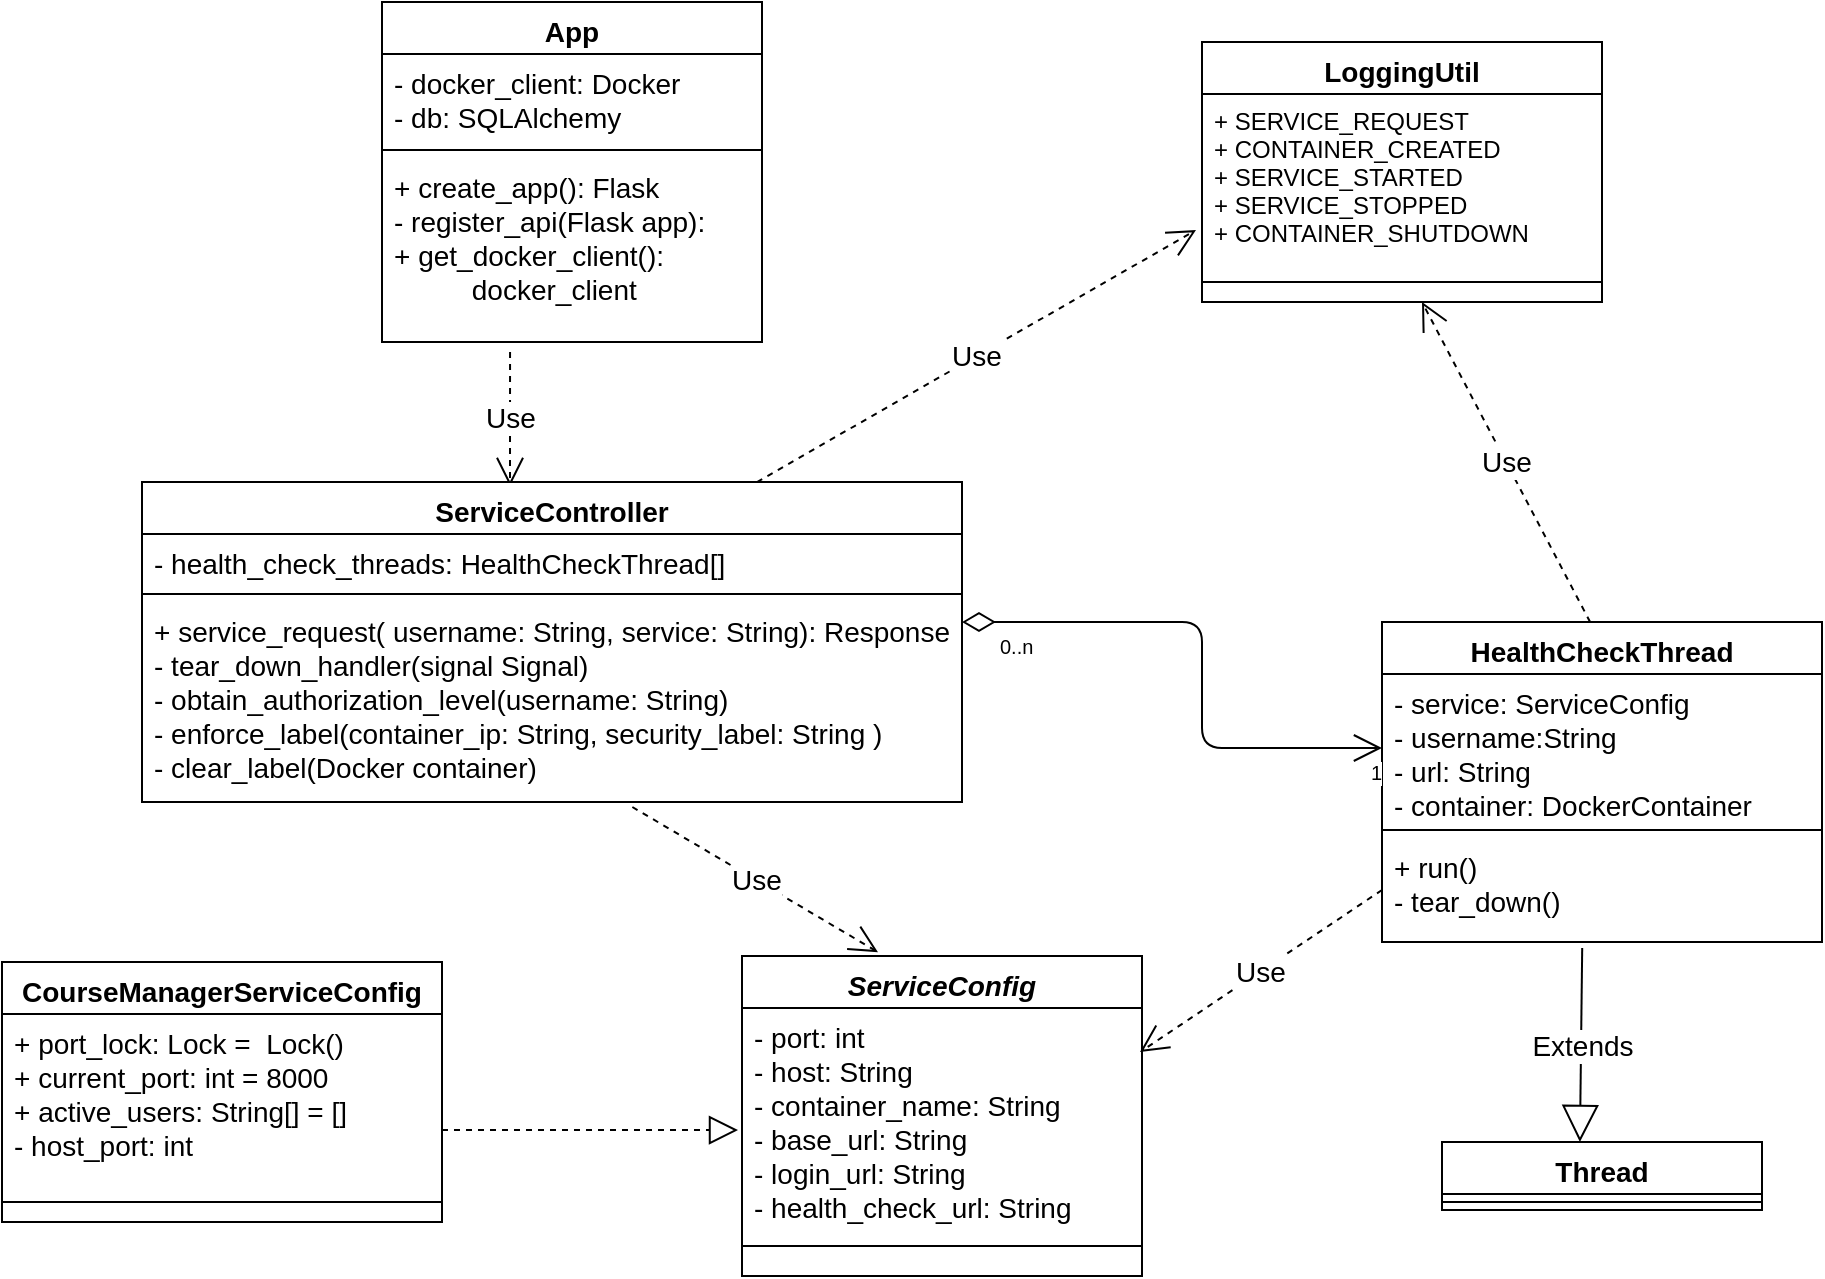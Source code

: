 <mxfile version="13.0.2" type="google"><diagram id="k8JgfJdsR10YzjjLw0nZ" name="Page-1"><mxGraphModel dx="2272" dy="762" grid="1" gridSize="10" guides="1" tooltips="1" connect="1" arrows="1" fold="1" page="1" pageScale="1" pageWidth="850" pageHeight="1100" math="0" shadow="0"><root><mxCell id="0"/><mxCell id="1" parent="0"/><mxCell id="kvhOcpzh8Jw0ru0sjdUY-11" value="HealthCheckThread" style="swimlane;fontStyle=1;align=center;verticalAlign=top;childLayout=stackLayout;horizontal=1;startSize=26;horizontalStack=0;resizeParent=1;resizeParentMax=0;resizeLast=0;collapsible=1;marginBottom=0;fontSize=14;" parent="1" vertex="1"><mxGeometry x="580" y="380" width="220" height="160" as="geometry"/></mxCell><mxCell id="kvhOcpzh8Jw0ru0sjdUY-12" value="- service: ServiceConfig&#10;- username:String &#10;- url: String&#10;- container: DockerContainer" style="text;strokeColor=none;fillColor=none;align=left;verticalAlign=top;spacingLeft=4;spacingRight=4;overflow=hidden;rotatable=0;points=[[0,0.5],[1,0.5]];portConstraint=eastwest;fontSize=14;" parent="kvhOcpzh8Jw0ru0sjdUY-11" vertex="1"><mxGeometry y="26" width="220" height="74" as="geometry"/></mxCell><mxCell id="kvhOcpzh8Jw0ru0sjdUY-13" value="" style="line;strokeWidth=1;fillColor=none;align=left;verticalAlign=middle;spacingTop=-1;spacingLeft=3;spacingRight=3;rotatable=0;labelPosition=right;points=[];portConstraint=eastwest;" parent="kvhOcpzh8Jw0ru0sjdUY-11" vertex="1"><mxGeometry y="100" width="220" height="8" as="geometry"/></mxCell><mxCell id="kvhOcpzh8Jw0ru0sjdUY-14" value="+ run()&#10;- tear_down()" style="text;strokeColor=none;fillColor=none;align=left;verticalAlign=top;spacingLeft=4;spacingRight=4;overflow=hidden;rotatable=0;points=[[0,0.5],[1,0.5]];portConstraint=eastwest;fontSize=14;" parent="kvhOcpzh8Jw0ru0sjdUY-11" vertex="1"><mxGeometry y="108" width="220" height="52" as="geometry"/></mxCell><mxCell id="kvhOcpzh8Jw0ru0sjdUY-15" value="ServiceConfig" style="swimlane;fontStyle=3;align=center;verticalAlign=top;childLayout=stackLayout;horizontal=1;startSize=26;horizontalStack=0;resizeParent=1;resizeParentMax=0;resizeLast=0;collapsible=1;marginBottom=0;fontSize=14;" parent="1" vertex="1"><mxGeometry x="260" y="547" width="200" height="160" as="geometry"/></mxCell><mxCell id="kvhOcpzh8Jw0ru0sjdUY-16" value="- port: int&#10;- host: String&#10;- container_name: String&#10;- base_url: String&#10;- login_url: String&#10;- health_check_url: String&#10; " style="text;strokeColor=none;fillColor=none;align=left;verticalAlign=top;spacingLeft=4;spacingRight=4;overflow=hidden;rotatable=0;points=[[0,0.5],[1,0.5]];portConstraint=eastwest;fontSize=14;" parent="kvhOcpzh8Jw0ru0sjdUY-15" vertex="1"><mxGeometry y="26" width="200" height="104" as="geometry"/></mxCell><mxCell id="kvhOcpzh8Jw0ru0sjdUY-17" value="" style="line;strokeWidth=1;fillColor=none;align=left;verticalAlign=middle;spacingTop=-1;spacingLeft=3;spacingRight=3;rotatable=0;labelPosition=right;points=[];portConstraint=eastwest;" parent="kvhOcpzh8Jw0ru0sjdUY-15" vertex="1"><mxGeometry y="130" width="200" height="30" as="geometry"/></mxCell><mxCell id="kvhOcpzh8Jw0ru0sjdUY-39" value="Extends" style="endArrow=block;endSize=16;endFill=0;html=1;fontSize=14;exitX=0.455;exitY=1.058;exitDx=0;exitDy=0;exitPerimeter=0;entryX=0.431;entryY=0;entryDx=0;entryDy=0;entryPerimeter=0;" parent="1" source="kvhOcpzh8Jw0ru0sjdUY-14" target="kvhOcpzh8Jw0ru0sjdUY-27" edge="1"><mxGeometry width="160" relative="1" as="geometry"><mxPoint x="590" y="300" as="sourcePoint"/><mxPoint x="750" y="300" as="targetPoint"/></mxGeometry></mxCell><mxCell id="kvhOcpzh8Jw0ru0sjdUY-40" value="" style="endArrow=block;dashed=1;endFill=0;endSize=12;html=1;fontSize=14;entryX=-0.01;entryY=0.587;entryDx=0;entryDy=0;entryPerimeter=0;exitX=1;exitY=0.691;exitDx=0;exitDy=0;exitPerimeter=0;" parent="1" source="kvhOcpzh8Jw0ru0sjdUY-20" target="kvhOcpzh8Jw0ru0sjdUY-16" edge="1"><mxGeometry width="160" relative="1" as="geometry"><mxPoint x="130" y="634" as="sourcePoint"/><mxPoint x="260" y="640" as="targetPoint"/></mxGeometry></mxCell><mxCell id="kvhOcpzh8Jw0ru0sjdUY-27" value="Thread" style="swimlane;fontStyle=1;align=center;verticalAlign=top;childLayout=stackLayout;horizontal=1;startSize=26;horizontalStack=0;resizeParent=1;resizeParentMax=0;resizeLast=0;collapsible=1;marginBottom=0;fontSize=14;" parent="1" vertex="1"><mxGeometry x="610" y="640" width="160" height="34" as="geometry"/></mxCell><mxCell id="kvhOcpzh8Jw0ru0sjdUY-29" value="" style="line;strokeWidth=1;fillColor=none;align=left;verticalAlign=middle;spacingTop=-1;spacingLeft=3;spacingRight=3;rotatable=0;labelPosition=right;points=[];portConstraint=eastwest;" parent="kvhOcpzh8Jw0ru0sjdUY-27" vertex="1"><mxGeometry y="26" width="160" height="8" as="geometry"/></mxCell><mxCell id="kvhOcpzh8Jw0ru0sjdUY-41" value="Use" style="endArrow=open;endSize=12;dashed=1;html=1;fontSize=14;entryX=0.34;entryY=-0.012;entryDx=0;entryDy=0;entryPerimeter=0;exitX=0.598;exitY=1.025;exitDx=0;exitDy=0;exitPerimeter=0;" parent="1" target="kvhOcpzh8Jw0ru0sjdUY-15" edge="1" source="kvhOcpzh8Jw0ru0sjdUY-9"><mxGeometry width="160" relative="1" as="geometry"><mxPoint x="200" y="440" as="sourcePoint"/><mxPoint x="390" y="500" as="targetPoint"/></mxGeometry></mxCell><mxCell id="kvhOcpzh8Jw0ru0sjdUY-43" value="Use" style="endArrow=open;endSize=12;dashed=1;html=1;fontSize=14;entryX=0.995;entryY=0.212;entryDx=0;entryDy=0;entryPerimeter=0;exitX=0;exitY=0.5;exitDx=0;exitDy=0;" parent="1" source="kvhOcpzh8Jw0ru0sjdUY-14" target="kvhOcpzh8Jw0ru0sjdUY-16" edge="1"><mxGeometry width="160" relative="1" as="geometry"><mxPoint x="440" y="400" as="sourcePoint"/><mxPoint x="586.92" y="476.014" as="targetPoint"/></mxGeometry></mxCell><mxCell id="kvhOcpzh8Jw0ru0sjdUY-46" value="Use" style="endArrow=open;endSize=12;dashed=1;html=1;fontSize=14;exitX=0.337;exitY=1.054;exitDx=0;exitDy=0;exitPerimeter=0;" parent="1" source="kvhOcpzh8Jw0ru0sjdUY-4" edge="1"><mxGeometry width="160" relative="1" as="geometry"><mxPoint x="190" y="260" as="sourcePoint"/><mxPoint x="144" y="312" as="targetPoint"/></mxGeometry></mxCell><mxCell id="kvhOcpzh8Jw0ru0sjdUY-1" value="App" style="swimlane;fontStyle=1;align=center;verticalAlign=top;childLayout=stackLayout;horizontal=1;startSize=26;horizontalStack=0;resizeParent=1;resizeParentMax=0;resizeLast=0;collapsible=1;marginBottom=0;fontSize=14;" parent="1" vertex="1"><mxGeometry x="80" y="70" width="190" height="170" as="geometry"/></mxCell><mxCell id="kvhOcpzh8Jw0ru0sjdUY-2" value="- docker_client: Docker&#10;- db: SQLAlchemy" style="text;strokeColor=none;fillColor=none;align=left;verticalAlign=top;spacingLeft=4;spacingRight=4;overflow=hidden;rotatable=0;points=[[0,0.5],[1,0.5]];portConstraint=eastwest;fontSize=14;" parent="kvhOcpzh8Jw0ru0sjdUY-1" vertex="1"><mxGeometry y="26" width="190" height="44" as="geometry"/></mxCell><mxCell id="kvhOcpzh8Jw0ru0sjdUY-3" value="" style="line;strokeWidth=1;fillColor=none;align=left;verticalAlign=middle;spacingTop=-1;spacingLeft=3;spacingRight=3;rotatable=0;labelPosition=right;points=[];portConstraint=eastwest;" parent="kvhOcpzh8Jw0ru0sjdUY-1" vertex="1"><mxGeometry y="70" width="190" height="8" as="geometry"/></mxCell><mxCell id="kvhOcpzh8Jw0ru0sjdUY-4" value="+ create_app(): Flask&#10;- register_api(Flask app): &#10;+ get_docker_client(): &#10;          docker_client" style="text;strokeColor=none;fillColor=none;align=left;verticalAlign=top;spacingLeft=4;spacingRight=4;overflow=hidden;rotatable=0;points=[[0,0.5],[1,0.5]];portConstraint=eastwest;fontSize=14;" parent="kvhOcpzh8Jw0ru0sjdUY-1" vertex="1"><mxGeometry y="78" width="190" height="92" as="geometry"/></mxCell><mxCell id="kvhOcpzh8Jw0ru0sjdUY-47" value="" style="endArrow=open;html=1;endSize=12;startArrow=diamondThin;startSize=14;startFill=0;edgeStyle=orthogonalEdgeStyle;fontSize=14;" parent="1" target="kvhOcpzh8Jw0ru0sjdUY-12" edge="1"><mxGeometry relative="1" as="geometry"><mxPoint x="370" y="380" as="sourcePoint"/><mxPoint x="590" y="370" as="targetPoint"/><Array as="points"><mxPoint x="490" y="380"/><mxPoint x="490" y="443"/></Array></mxGeometry></mxCell><mxCell id="kvhOcpzh8Jw0ru0sjdUY-48" value="0..n" style="resizable=0;html=1;align=left;verticalAlign=top;labelBackgroundColor=#ffffff;fontSize=10;" parent="kvhOcpzh8Jw0ru0sjdUY-47" connectable="0" vertex="1"><mxGeometry x="-1" relative="1" as="geometry"><mxPoint x="17.13" as="offset"/></mxGeometry></mxCell><mxCell id="kvhOcpzh8Jw0ru0sjdUY-49" value="1" style="resizable=0;html=1;align=right;verticalAlign=top;labelBackgroundColor=#ffffff;fontSize=10;" parent="kvhOcpzh8Jw0ru0sjdUY-47" connectable="0" vertex="1"><mxGeometry x="1" relative="1" as="geometry"/></mxCell><mxCell id="kvhOcpzh8Jw0ru0sjdUY-51" value="Use" style="endArrow=open;endSize=12;dashed=1;html=1;fontSize=14;exitX=0.473;exitY=0;exitDx=0;exitDy=0;exitPerimeter=0;" parent="1" source="kvhOcpzh8Jw0ru0sjdUY-11" edge="1"><mxGeometry width="160" relative="1" as="geometry"><mxPoint x="610" y="280" as="sourcePoint"/><mxPoint x="600" y="220" as="targetPoint"/></mxGeometry></mxCell><mxCell id="kvhOcpzh8Jw0ru0sjdUY-52" value="Use" style="endArrow=open;endSize=12;dashed=1;html=1;fontSize=14;entryX=-0.015;entryY=0.81;entryDx=0;entryDy=0;entryPerimeter=0;exitX=0.75;exitY=0;exitDx=0;exitDy=0;" parent="1" source="kvhOcpzh8Jw0ru0sjdUY-6" target="kvhOcpzh8Jw0ru0sjdUY-36" edge="1"><mxGeometry width="160" relative="1" as="geometry"><mxPoint x="340" y="260" as="sourcePoint"/><mxPoint x="500" y="260" as="targetPoint"/></mxGeometry></mxCell><mxCell id="kvhOcpzh8Jw0ru0sjdUY-6" value="ServiceController" style="swimlane;fontStyle=1;align=center;verticalAlign=top;childLayout=stackLayout;horizontal=1;startSize=26;horizontalStack=0;resizeParent=1;resizeParentMax=0;resizeLast=0;collapsible=1;marginBottom=0;fontSize=14;" parent="1" vertex="1"><mxGeometry x="-40" y="310" width="410" height="160" as="geometry"/></mxCell><mxCell id="kvhOcpzh8Jw0ru0sjdUY-7" value="- health_check_threads: HealthCheckThread[]" style="text;strokeColor=none;fillColor=none;align=left;verticalAlign=top;spacingLeft=4;spacingRight=4;overflow=hidden;rotatable=0;points=[[0,0.5],[1,0.5]];portConstraint=eastwest;fontSize=14;" parent="kvhOcpzh8Jw0ru0sjdUY-6" vertex="1"><mxGeometry y="26" width="410" height="26" as="geometry"/></mxCell><mxCell id="kvhOcpzh8Jw0ru0sjdUY-8" value="" style="line;strokeWidth=1;fillColor=none;align=left;verticalAlign=middle;spacingTop=-1;spacingLeft=3;spacingRight=3;rotatable=0;labelPosition=right;points=[];portConstraint=eastwest;" parent="kvhOcpzh8Jw0ru0sjdUY-6" vertex="1"><mxGeometry y="52" width="410" height="8" as="geometry"/></mxCell><mxCell id="kvhOcpzh8Jw0ru0sjdUY-9" value="+ service_request( username: String, service: String): Response&#10;- tear_down_handler(signal Signal)&#10;- obtain_authorization_level(username: String)&#10;- enforce_label(container_ip: String, security_label: String )&#10;- clear_label(Docker container)" style="text;strokeColor=none;fillColor=none;align=left;verticalAlign=top;spacingLeft=4;spacingRight=4;overflow=hidden;rotatable=0;points=[[0,0.5],[1,0.5]];portConstraint=eastwest;fontSize=14;" parent="kvhOcpzh8Jw0ru0sjdUY-6" vertex="1"><mxGeometry y="60" width="410" height="100" as="geometry"/></mxCell><mxCell id="kvhOcpzh8Jw0ru0sjdUY-19" value="CourseManagerServiceConfig" style="swimlane;fontStyle=1;align=center;verticalAlign=top;childLayout=stackLayout;horizontal=1;startSize=26;horizontalStack=0;resizeParent=1;resizeParentMax=0;resizeLast=0;collapsible=1;marginBottom=0;fontSize=14;" parent="1" vertex="1"><mxGeometry x="-110" y="550" width="220" height="130" as="geometry"/></mxCell><mxCell id="kvhOcpzh8Jw0ru0sjdUY-20" value="+ port_lock: Lock =  Lock()&#10;+ current_port: int = 8000&#10;+ active_users: String[] = []&#10;- host_port: int&#10;" style="text;strokeColor=none;fillColor=none;align=left;verticalAlign=top;spacingLeft=4;spacingRight=4;overflow=hidden;rotatable=0;points=[[0,0.5],[1,0.5]];portConstraint=eastwest;fontSize=14;" parent="kvhOcpzh8Jw0ru0sjdUY-19" vertex="1"><mxGeometry y="26" width="220" height="84" as="geometry"/></mxCell><mxCell id="kvhOcpzh8Jw0ru0sjdUY-21" value="" style="line;strokeWidth=1;fillColor=none;align=left;verticalAlign=middle;spacingTop=-1;spacingLeft=3;spacingRight=3;rotatable=0;labelPosition=right;points=[];portConstraint=eastwest;" parent="kvhOcpzh8Jw0ru0sjdUY-19" vertex="1"><mxGeometry y="110" width="220" height="20" as="geometry"/></mxCell><mxCell id="kvhOcpzh8Jw0ru0sjdUY-35" value="LoggingUtil" style="swimlane;fontStyle=1;align=center;verticalAlign=top;childLayout=stackLayout;horizontal=1;startSize=26;horizontalStack=0;resizeParent=1;resizeParentMax=0;resizeLast=0;collapsible=1;marginBottom=0;fontSize=14;" parent="1" vertex="1"><mxGeometry x="490" y="90" width="200" height="130" as="geometry"/></mxCell><mxCell id="kvhOcpzh8Jw0ru0sjdUY-36" value="+ SERVICE_REQUEST&#10;+ CONTAINER_CREATED&#10;+ SERVICE_STARTED&#10;+ SERVICE_STOPPED&#10;+ CONTAINER_SHUTDOWN" style="text;strokeColor=none;fillColor=none;align=left;verticalAlign=top;spacingLeft=4;spacingRight=4;overflow=hidden;rotatable=0;points=[[0,0.5],[1,0.5]];portConstraint=eastwest;" parent="kvhOcpzh8Jw0ru0sjdUY-35" vertex="1"><mxGeometry y="26" width="200" height="84" as="geometry"/></mxCell><mxCell id="kvhOcpzh8Jw0ru0sjdUY-37" value="" style="line;strokeWidth=1;fillColor=none;align=left;verticalAlign=middle;spacingTop=-1;spacingLeft=3;spacingRight=3;rotatable=0;labelPosition=right;points=[];portConstraint=eastwest;" parent="kvhOcpzh8Jw0ru0sjdUY-35" vertex="1"><mxGeometry y="110" width="200" height="20" as="geometry"/></mxCell></root></mxGraphModel></diagram></mxfile>